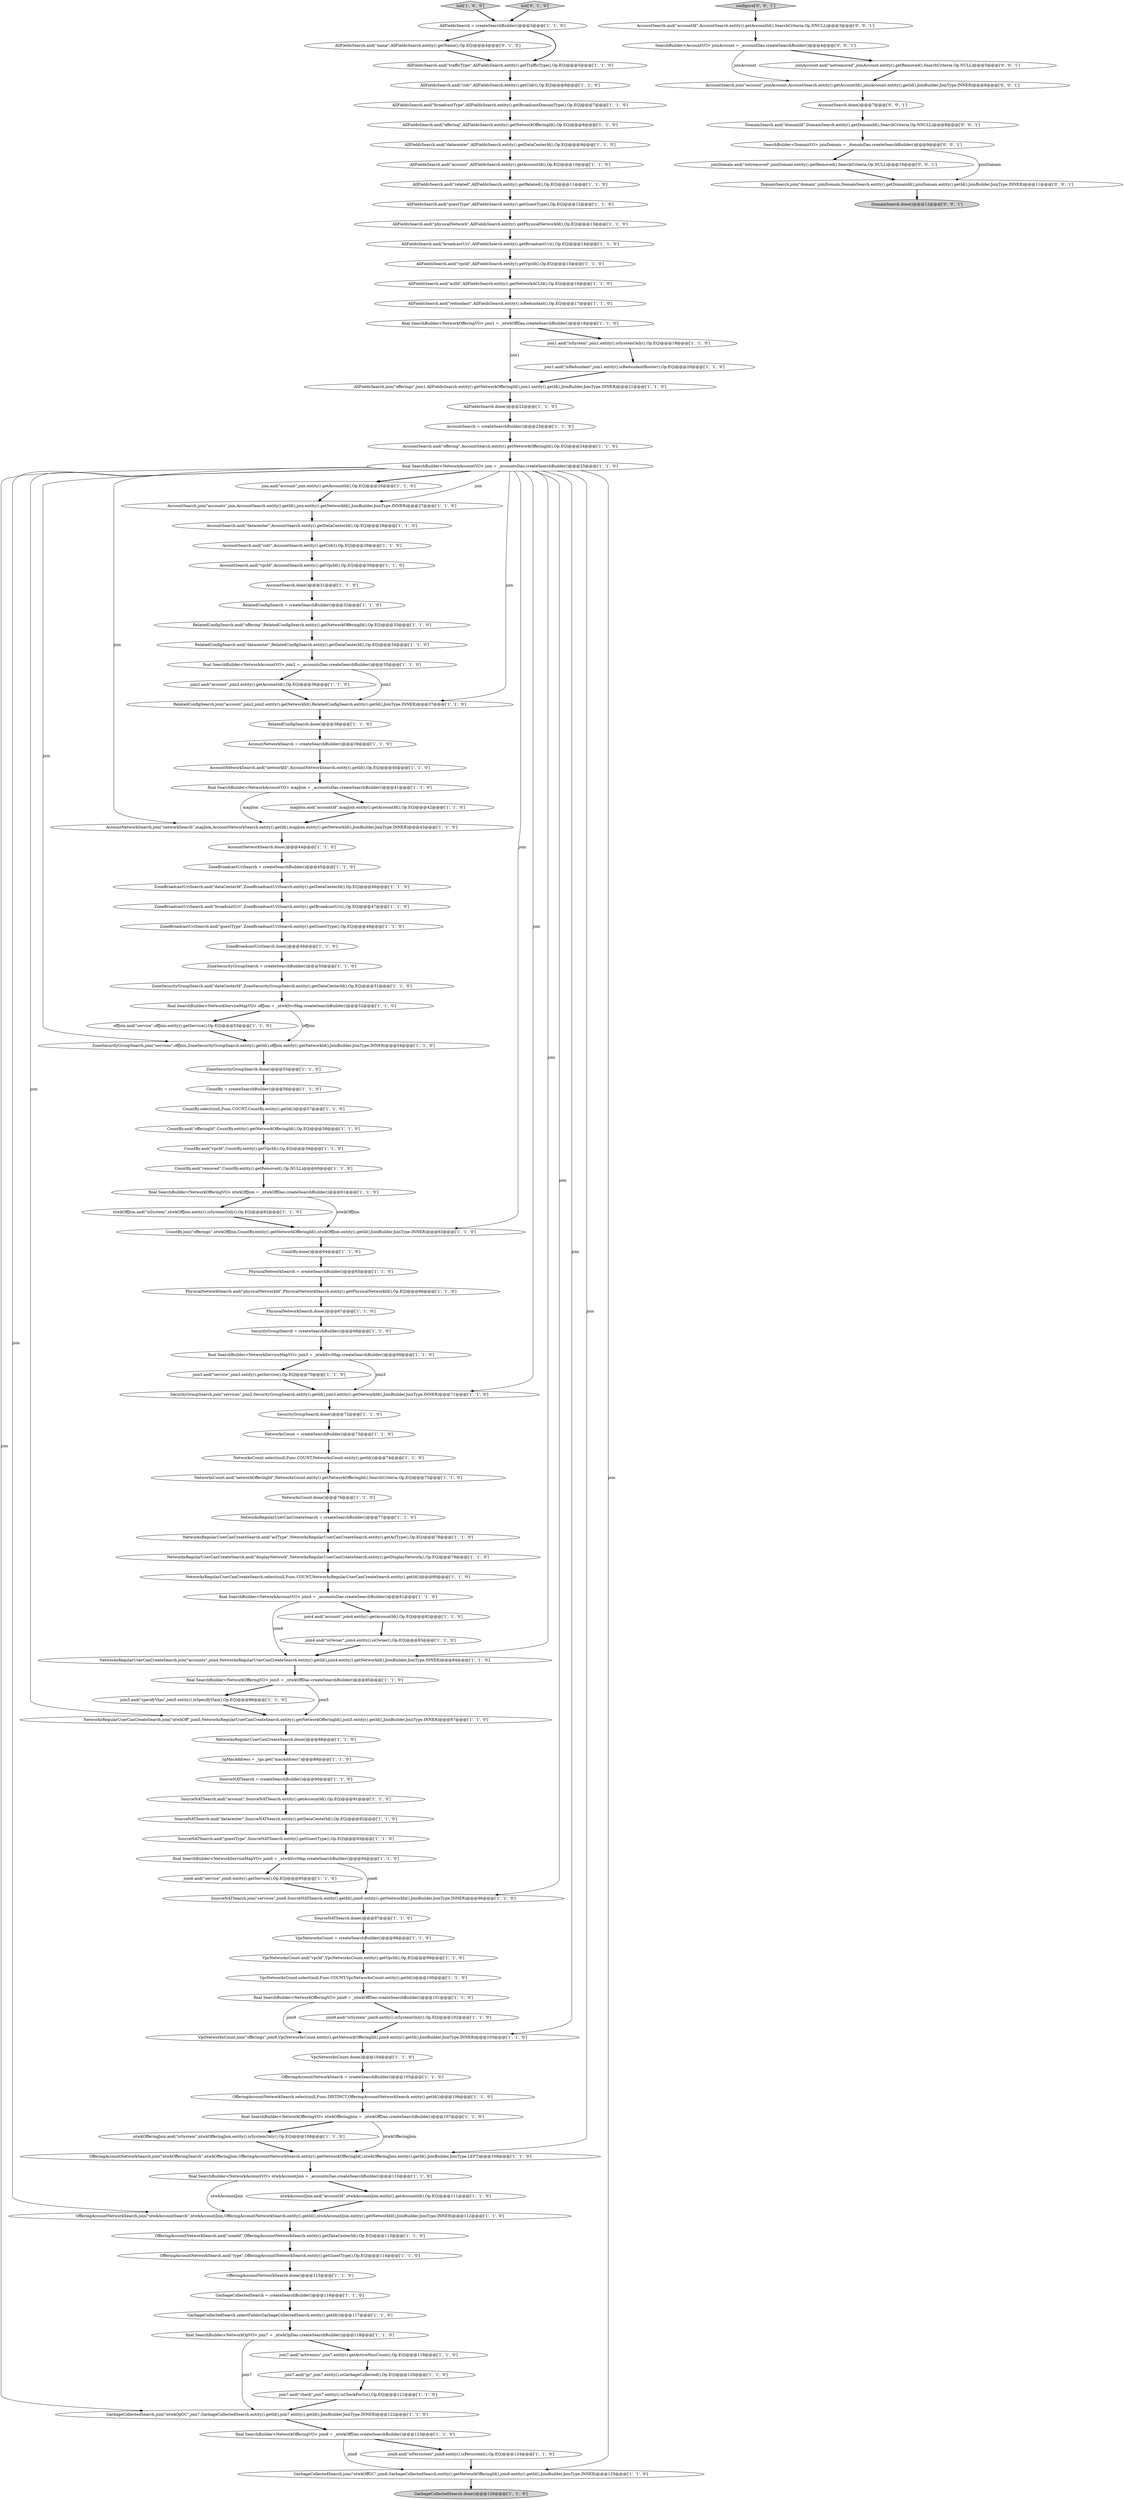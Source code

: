 digraph {
104 [style = filled, label = "final SearchBuilder<NetworkOfferingVO> join9 = _ntwkOffDao.createSearchBuilder()@@@101@@@['1', '1', '0']", fillcolor = white, shape = ellipse image = "AAA0AAABBB1BBB"];
133 [style = filled, label = "SearchBuilder<DomainVO> joinDomain = _domainDao.createSearchBuilder()@@@9@@@['0', '0', '1']", fillcolor = white, shape = ellipse image = "AAA0AAABBB3BBB"];
65 [style = filled, label = "final SearchBuilder<NetworkServiceMapVO> offJoin = _ntwkSvcMap.createSearchBuilder()@@@52@@@['1', '1', '0']", fillcolor = white, shape = ellipse image = "AAA0AAABBB1BBB"];
70 [style = filled, label = "AllFieldsSearch.and(\"offering\",AllFieldsSearch.entity().getNetworkOfferingId(),Op.EQ)@@@8@@@['1', '1', '0']", fillcolor = white, shape = ellipse image = "AAA0AAABBB1BBB"];
19 [style = filled, label = "CountBy.and(\"offeringId\",CountBy.entity().getNetworkOfferingId(),Op.EQ)@@@58@@@['1', '1', '0']", fillcolor = white, shape = ellipse image = "AAA0AAABBB1BBB"];
36 [style = filled, label = "AccountNetworkSearch.join(\"networkSearch\",mapJoin,AccountNetworkSearch.entity().getId(),mapJoin.entity().getNetworkId(),JoinBuilder.JoinType.INNER)@@@43@@@['1', '1', '0']", fillcolor = white, shape = ellipse image = "AAA0AAABBB1BBB"];
92 [style = filled, label = "final SearchBuilder<NetworkAccountVO> mapJoin = _accountsDao.createSearchBuilder()@@@41@@@['1', '1', '0']", fillcolor = white, shape = ellipse image = "AAA0AAABBB1BBB"];
75 [style = filled, label = "SecurityGroupSearch.done()@@@72@@@['1', '1', '0']", fillcolor = white, shape = ellipse image = "AAA0AAABBB1BBB"];
126 [style = filled, label = "AccountSearch.join(\"account\",joinAccount,AccountSearch.entity().getAccountId(),joinAccount.entity().getId(),JoinBuilder.JoinType.INNER)@@@6@@@['0', '0', '1']", fillcolor = white, shape = ellipse image = "AAA0AAABBB3BBB"];
113 [style = filled, label = "SecurityGroupSearch.join(\"services\",join3,SecurityGroupSearch.entity().getId(),join3.entity().getNetworkId(),JoinBuilder.JoinType.INNER)@@@71@@@['1', '1', '0']", fillcolor = white, shape = ellipse image = "AAA0AAABBB1BBB"];
50 [style = filled, label = "OfferingAccountNetworkSearch.join(\"ntwkAccountSearch\",ntwkAccountJoin,OfferingAccountNetworkSearch.entity().getId(),ntwkAccountJoin.entity().getNetworkId(),JoinBuilder.JoinType.INNER)@@@112@@@['1', '1', '0']", fillcolor = white, shape = ellipse image = "AAA0AAABBB1BBB"];
108 [style = filled, label = "AllFieldsSearch.and(\"aclId\",AllFieldsSearch.entity().getNetworkACLId(),Op.EQ)@@@16@@@['1', '1', '0']", fillcolor = white, shape = ellipse image = "AAA0AAABBB1BBB"];
14 [style = filled, label = "OfferingAccountNetworkSearch = createSearchBuilder()@@@105@@@['1', '1', '0']", fillcolor = white, shape = ellipse image = "AAA0AAABBB1BBB"];
76 [style = filled, label = "AllFieldsSearch.and(\"broadcastType\",AllFieldsSearch.entity().getBroadcastDomainType(),Op.EQ)@@@7@@@['1', '1', '0']", fillcolor = white, shape = ellipse image = "AAA0AAABBB1BBB"];
3 [style = filled, label = "SourceNATSearch.join(\"services\",join6,SourceNATSearch.entity().getId(),join6.entity().getNetworkId(),JoinBuilder.JoinType.INNER)@@@96@@@['1', '1', '0']", fillcolor = white, shape = ellipse image = "AAA0AAABBB1BBB"];
11 [style = filled, label = "join.and(\"account\",join.entity().getAccountId(),Op.EQ)@@@26@@@['1', '1', '0']", fillcolor = white, shape = ellipse image = "AAA0AAABBB1BBB"];
30 [style = filled, label = "ntwkOffJoin.and(\"isSystem\",ntwkOffJoin.entity().isSystemOnly(),Op.EQ)@@@62@@@['1', '1', '0']", fillcolor = white, shape = ellipse image = "AAA0AAABBB1BBB"];
78 [style = filled, label = "final SearchBuilder<NetworkServiceMapVO> join3 = _ntwkSvcMap.createSearchBuilder()@@@69@@@['1', '1', '0']", fillcolor = white, shape = ellipse image = "AAA0AAABBB1BBB"];
88 [style = filled, label = "AllFieldsSearch.and(\"vpcId\",AllFieldsSearch.entity().getVpcId(),Op.EQ)@@@15@@@['1', '1', '0']", fillcolor = white, shape = ellipse image = "AAA0AAABBB1BBB"];
114 [style = filled, label = "final SearchBuilder<NetworkAccountVO> join2 = _accountsDao.createSearchBuilder()@@@35@@@['1', '1', '0']", fillcolor = white, shape = ellipse image = "AAA0AAABBB1BBB"];
10 [style = filled, label = "join7.and(\"check\",join7.entity().isCheckForGc(),Op.EQ)@@@121@@@['1', '1', '0']", fillcolor = white, shape = ellipse image = "AAA0AAABBB1BBB"];
2 [style = filled, label = "RelatedConfigSearch.join(\"account\",join2,join2.entity().getNetworkId(),RelatedConfigSearch.entity().getId(),JoinType.INNER)@@@37@@@['1', '1', '0']", fillcolor = white, shape = ellipse image = "AAA0AAABBB1BBB"];
42 [style = filled, label = "OfferingAccountNetworkSearch.and(\"zoneId\",OfferingAccountNetworkSearch.entity().getDataCenterId(),Op.EQ)@@@113@@@['1', '1', '0']", fillcolor = white, shape = ellipse image = "AAA0AAABBB1BBB"];
79 [style = filled, label = "ZoneBroadcastUriSearch.and(\"broadcastUri\",ZoneBroadcastUriSearch.entity().getBroadcastUri(),Op.EQ)@@@47@@@['1', '1', '0']", fillcolor = white, shape = ellipse image = "AAA0AAABBB1BBB"];
102 [style = filled, label = "ZoneBroadcastUriSearch.done()@@@49@@@['1', '1', '0']", fillcolor = white, shape = ellipse image = "AAA0AAABBB1BBB"];
55 [style = filled, label = "CountBy = createSearchBuilder()@@@56@@@['1', '1', '0']", fillcolor = white, shape = ellipse image = "AAA0AAABBB1BBB"];
40 [style = filled, label = "mapJoin.and(\"accountId\",mapJoin.entity().getAccountId(),Op.EQ)@@@42@@@['1', '1', '0']", fillcolor = white, shape = ellipse image = "AAA0AAABBB1BBB"];
101 [style = filled, label = "GarbageCollectedSearch = createSearchBuilder()@@@116@@@['1', '1', '0']", fillcolor = white, shape = ellipse image = "AAA0AAABBB1BBB"];
116 [style = filled, label = "final SearchBuilder<NetworkOfferingVO> ntwkOffJoin = _ntwkOffDao.createSearchBuilder()@@@61@@@['1', '1', '0']", fillcolor = white, shape = ellipse image = "AAA0AAABBB1BBB"];
66 [style = filled, label = "OfferingAccountNetworkSearch.select(null,Func.DISTINCT,OfferingAccountNetworkSearch.entity().getId())@@@106@@@['1', '1', '0']", fillcolor = white, shape = ellipse image = "AAA0AAABBB1BBB"];
82 [style = filled, label = "GarbageCollectedSearch.done()@@@126@@@['1', '1', '0']", fillcolor = lightgray, shape = ellipse image = "AAA0AAABBB1BBB"];
103 [style = filled, label = "ntwkOfferingJoin.and(\"isSystem\",ntwkOfferingJoin.entity().isSystemOnly(),Op.EQ)@@@108@@@['1', '1', '0']", fillcolor = white, shape = ellipse image = "AAA0AAABBB1BBB"];
72 [style = filled, label = "AllFieldsSearch.and(\"physicalNetwork\",AllFieldsSearch.entity().getPhysicalNetworkId(),Op.EQ)@@@13@@@['1', '1', '0']", fillcolor = white, shape = ellipse image = "AAA0AAABBB1BBB"];
117 [style = filled, label = "GarbageCollectedSearch.selectFields(GarbageCollectedSearch.entity().getId())@@@117@@@['1', '1', '0']", fillcolor = white, shape = ellipse image = "AAA0AAABBB1BBB"];
115 [style = filled, label = "join2.and(\"account\",join2.entity().getAccountId(),Op.EQ)@@@36@@@['1', '1', '0']", fillcolor = white, shape = ellipse image = "AAA0AAABBB1BBB"];
39 [style = filled, label = "ZoneSecurityGroupSearch.join(\"services\",offJoin,ZoneSecurityGroupSearch.entity().getId(),offJoin.entity().getNetworkId(),JoinBuilder.JoinType.INNER)@@@54@@@['1', '1', '0']", fillcolor = white, shape = ellipse image = "AAA0AAABBB1BBB"];
74 [style = filled, label = "PhysicalNetworkSearch = createSearchBuilder()@@@65@@@['1', '1', '0']", fillcolor = white, shape = ellipse image = "AAA0AAABBB1BBB"];
95 [style = filled, label = "AccountSearch.and(\"offering\",AccountSearch.entity().getNetworkOfferingId(),Op.EQ)@@@24@@@['1', '1', '0']", fillcolor = white, shape = ellipse image = "AAA0AAABBB1BBB"];
15 [style = filled, label = "CountBy.and(\"vpcId\",CountBy.entity().getVpcId(),Op.EQ)@@@59@@@['1', '1', '0']", fillcolor = white, shape = ellipse image = "AAA0AAABBB1BBB"];
118 [style = filled, label = "NetworksCount.and(\"networkOfferingId\",NetworksCount.entity().getNetworkOfferingId(),SearchCriteria.Op.EQ)@@@75@@@['1', '1', '0']", fillcolor = white, shape = ellipse image = "AAA0AAABBB1BBB"];
6 [style = filled, label = "OfferingAccountNetworkSearch.done()@@@115@@@['1', '1', '0']", fillcolor = white, shape = ellipse image = "AAA0AAABBB1BBB"];
16 [style = filled, label = "CountBy.and(\"removed\",CountBy.entity().getRemoved(),Op.NULL)@@@60@@@['1', '1', '0']", fillcolor = white, shape = ellipse image = "AAA0AAABBB1BBB"];
23 [style = filled, label = "VpcNetworksCount.and(\"vpcId\",VpcNetworksCount.entity().getVpcId(),Op.EQ)@@@99@@@['1', '1', '0']", fillcolor = white, shape = ellipse image = "AAA0AAABBB1BBB"];
57 [style = filled, label = "join4.and(\"isOwner\",join4.entity().isOwner(),Op.EQ)@@@83@@@['1', '1', '0']", fillcolor = white, shape = ellipse image = "AAA0AAABBB1BBB"];
29 [style = filled, label = "join1.and(\"isRedundant\",join1.entity().isRedundantRouter(),Op.EQ)@@@20@@@['1', '1', '0']", fillcolor = white, shape = ellipse image = "AAA0AAABBB1BBB"];
26 [style = filled, label = "CountBy.select(null,Func.COUNT,CountBy.entity().getId())@@@57@@@['1', '1', '0']", fillcolor = white, shape = ellipse image = "AAA0AAABBB1BBB"];
49 [style = filled, label = "final SearchBuilder<NetworkAccountVO> join = _accountsDao.createSearchBuilder()@@@25@@@['1', '1', '0']", fillcolor = white, shape = ellipse image = "AAA0AAABBB1BBB"];
135 [style = filled, label = "joinDomain.and(\"notremoved\",joinDomain.entity().getRemoved(),SearchCriteria.Op.NULL)@@@10@@@['0', '0', '1']", fillcolor = white, shape = ellipse image = "AAA0AAABBB3BBB"];
100 [style = filled, label = "final SearchBuilder<NetworkOfferingVO> join5 = _ntwkOffDao.createSearchBuilder()@@@85@@@['1', '1', '0']", fillcolor = white, shape = ellipse image = "AAA0AAABBB1BBB"];
52 [style = filled, label = "final SearchBuilder<NetworkOpVO> join7 = _ntwkOpDao.createSearchBuilder()@@@118@@@['1', '1', '0']", fillcolor = white, shape = ellipse image = "AAA0AAABBB1BBB"];
31 [style = filled, label = "ntwkAccountJoin.and(\"accountId\",ntwkAccountJoin.entity().getAccountId(),Op.EQ)@@@111@@@['1', '1', '0']", fillcolor = white, shape = ellipse image = "AAA0AAABBB1BBB"];
98 [style = filled, label = "AccountSearch.join(\"accounts\",join,AccountSearch.entity().getId(),join.entity().getNetworkId(),JoinBuilder.JoinType.INNER)@@@27@@@['1', '1', '0']", fillcolor = white, shape = ellipse image = "AAA0AAABBB1BBB"];
32 [style = filled, label = "SourceNATSearch.and(\"guestType\",SourceNATSearch.entity().getGuestType(),Op.EQ)@@@93@@@['1', '1', '0']", fillcolor = white, shape = ellipse image = "AAA0AAABBB1BBB"];
51 [style = filled, label = "VpcNetworksCount.select(null,Func.COUNT,VpcNetworksCount.entity().getId())@@@100@@@['1', '1', '0']", fillcolor = white, shape = ellipse image = "AAA0AAABBB1BBB"];
69 [style = filled, label = "ZoneBroadcastUriSearch.and(\"guestType\",ZoneBroadcastUriSearch.entity().getGuestType(),Op.EQ)@@@48@@@['1', '1', '0']", fillcolor = white, shape = ellipse image = "AAA0AAABBB1BBB"];
13 [style = filled, label = "AccountSearch.done()@@@31@@@['1', '1', '0']", fillcolor = white, shape = ellipse image = "AAA0AAABBB1BBB"];
109 [style = filled, label = "NetworksRegularUserCanCreateSearch.and(\"displayNetwork\",NetworksRegularUserCanCreateSearch.entity().getDisplayNetwork(),Op.EQ)@@@79@@@['1', '1', '0']", fillcolor = white, shape = ellipse image = "AAA0AAABBB1BBB"];
47 [style = filled, label = "PhysicalNetworkSearch.done()@@@67@@@['1', '1', '0']", fillcolor = white, shape = ellipse image = "AAA0AAABBB1BBB"];
87 [style = filled, label = "VpcNetworksCount.join(\"offerings\",join9,VpcNetworksCount.entity().getNetworkOfferingId(),join9.entity().getId(),JoinBuilder.JoinType.INNER)@@@103@@@['1', '1', '0']", fillcolor = white, shape = ellipse image = "AAA0AAABBB1BBB"];
93 [style = filled, label = "OfferingAccountNetworkSearch.join(\"ntwkOfferingSearch\",ntwkOfferingJoin,OfferingAccountNetworkSearch.entity().getNetworkOfferingId(),ntwkOfferingJoin.entity().getId(),JoinBuilder.JoinType.LEFT)@@@109@@@['1', '1', '0']", fillcolor = white, shape = ellipse image = "AAA0AAABBB1BBB"];
17 [style = filled, label = "join7.and(\"activenics\",join7.entity().getActiveNicsCount(),Op.EQ)@@@119@@@['1', '1', '0']", fillcolor = white, shape = ellipse image = "AAA0AAABBB1BBB"];
83 [style = filled, label = "final SearchBuilder<NetworkOfferingVO> join1 = _ntwkOffDao.createSearchBuilder()@@@18@@@['1', '1', '0']", fillcolor = white, shape = ellipse image = "AAA0AAABBB1BBB"];
130 [style = filled, label = "joinAccount.and(\"notremoved\",joinAccount.entity().getRemoved(),SearchCriteria.Op.NULL)@@@5@@@['0', '0', '1']", fillcolor = white, shape = ellipse image = "AAA0AAABBB3BBB"];
25 [style = filled, label = "AllFieldsSearch.and(\"related\",AllFieldsSearch.entity().getRelated(),Op.EQ)@@@11@@@['1', '1', '0']", fillcolor = white, shape = ellipse image = "AAA0AAABBB1BBB"];
123 [style = filled, label = "VpcNetworksCount.done()@@@104@@@['1', '1', '0']", fillcolor = white, shape = ellipse image = "AAA0AAABBB1BBB"];
53 [style = filled, label = "final SearchBuilder<NetworkAccountVO> join4 = _accountsDao.createSearchBuilder()@@@81@@@['1', '1', '0']", fillcolor = white, shape = ellipse image = "AAA0AAABBB1BBB"];
110 [style = filled, label = "ZoneSecurityGroupSearch = createSearchBuilder()@@@50@@@['1', '1', '0']", fillcolor = white, shape = ellipse image = "AAA0AAABBB1BBB"];
131 [style = filled, label = "configure['0', '0', '1']", fillcolor = lightgray, shape = diamond image = "AAA0AAABBB3BBB"];
134 [style = filled, label = "AccountSearch.done()@@@7@@@['0', '0', '1']", fillcolor = white, shape = ellipse image = "AAA0AAABBB3BBB"];
8 [style = filled, label = "AllFieldsSearch.done()@@@22@@@['1', '1', '0']", fillcolor = white, shape = ellipse image = "AAA0AAABBB1BBB"];
122 [style = filled, label = "NetworksCount = createSearchBuilder()@@@73@@@['1', '1', '0']", fillcolor = white, shape = ellipse image = "AAA0AAABBB1BBB"];
96 [style = filled, label = "RelatedConfigSearch = createSearchBuilder()@@@32@@@['1', '1', '0']", fillcolor = white, shape = ellipse image = "AAA0AAABBB1BBB"];
119 [style = filled, label = "AllFieldsSearch.and(\"guestType\",AllFieldsSearch.entity().getGuestType(),Op.EQ)@@@12@@@['1', '1', '0']", fillcolor = white, shape = ellipse image = "AAA0AAABBB1BBB"];
61 [style = filled, label = "SourceNATSearch.done()@@@97@@@['1', '1', '0']", fillcolor = white, shape = ellipse image = "AAA0AAABBB1BBB"];
64 [style = filled, label = "SourceNATSearch.and(\"account\",SourceNATSearch.entity().getAccountId(),Op.EQ)@@@91@@@['1', '1', '0']", fillcolor = white, shape = ellipse image = "AAA0AAABBB1BBB"];
37 [style = filled, label = "AllFieldsSearch.join(\"offerings\",join1,AllFieldsSearch.entity().getNetworkOfferingId(),join1.entity().getId(),JoinBuilder.JoinType.INNER)@@@21@@@['1', '1', '0']", fillcolor = white, shape = ellipse image = "AAA0AAABBB1BBB"];
34 [style = filled, label = "final SearchBuilder<NetworkOfferingVO> ntwkOfferingJoin = _ntwkOffDao.createSearchBuilder()@@@107@@@['1', '1', '0']", fillcolor = white, shape = ellipse image = "AAA0AAABBB1BBB"];
43 [style = filled, label = "SourceNATSearch = createSearchBuilder()@@@90@@@['1', '1', '0']", fillcolor = white, shape = ellipse image = "AAA0AAABBB1BBB"];
71 [style = filled, label = "NetworksCount.select(null,Func.COUNT,NetworksCount.entity().getId())@@@74@@@['1', '1', '0']", fillcolor = white, shape = ellipse image = "AAA0AAABBB1BBB"];
1 [style = filled, label = "join3.and(\"service\",join3.entity().getService(),Op.EQ)@@@70@@@['1', '1', '0']", fillcolor = white, shape = ellipse image = "AAA0AAABBB1BBB"];
128 [style = filled, label = "DomainSearch.and(\"domainId\",DomainSearch.entity().getDomainId(),SearchCriteria.Op.NNULL)@@@8@@@['0', '0', '1']", fillcolor = white, shape = ellipse image = "AAA0AAABBB3BBB"];
62 [style = filled, label = "AllFieldsSearch.and(\"broadcastUri\",AllFieldsSearch.entity().getBroadcastUri(),Op.EQ)@@@14@@@['1', '1', '0']", fillcolor = white, shape = ellipse image = "AAA0AAABBB1BBB"];
111 [style = filled, label = "ZoneBroadcastUriSearch.and(\"dataCenterId\",ZoneBroadcastUriSearch.entity().getDataCenterId(),Op.EQ)@@@46@@@['1', '1', '0']", fillcolor = white, shape = ellipse image = "AAA0AAABBB1BBB"];
22 [style = filled, label = "AllFieldsSearch.and(\"redundant\",AllFieldsSearch.entity().isRedundant(),Op.EQ)@@@17@@@['1', '1', '0']", fillcolor = white, shape = ellipse image = "AAA0AAABBB1BBB"];
84 [style = filled, label = "GarbageCollectedSearch.join(\"ntwkOpGC\",join7,GarbageCollectedSearch.entity().getId(),join7.entity().getId(),JoinBuilder.JoinType.INNER)@@@122@@@['1', '1', '0']", fillcolor = white, shape = ellipse image = "AAA0AAABBB1BBB"];
18 [style = filled, label = "RelatedConfigSearch.and(\"offering\",RelatedConfigSearch.entity().getNetworkOfferingId(),Op.EQ)@@@33@@@['1', '1', '0']", fillcolor = white, shape = ellipse image = "AAA0AAABBB1BBB"];
97 [style = filled, label = "AllFieldsSearch.and(\"account\",AllFieldsSearch.entity().getAccountId(),Op.EQ)@@@10@@@['1', '1', '0']", fillcolor = white, shape = ellipse image = "AAA0AAABBB1BBB"];
86 [style = filled, label = "join4.and(\"account\",join4.entity().getAccountId(),Op.EQ)@@@82@@@['1', '1', '0']", fillcolor = white, shape = ellipse image = "AAA0AAABBB1BBB"];
105 [style = filled, label = "join9.and(\"isSystem\",join9.entity().isSystemOnly(),Op.EQ)@@@102@@@['1', '1', '0']", fillcolor = white, shape = ellipse image = "AAA0AAABBB1BBB"];
7 [style = filled, label = "join6.and(\"service\",join6.entity().getService(),Op.EQ)@@@95@@@['1', '1', '0']", fillcolor = white, shape = ellipse image = "AAA0AAABBB1BBB"];
0 [style = filled, label = "AllFieldsSearch.and(\"cidr\",AllFieldsSearch.entity().getCidr(),Op.EQ)@@@6@@@['1', '1', '0']", fillcolor = white, shape = ellipse image = "AAA0AAABBB1BBB"];
28 [style = filled, label = "AccountSearch.and(\"datacenter\",AccountSearch.entity().getDataCenterId(),Op.EQ)@@@28@@@['1', '1', '0']", fillcolor = white, shape = ellipse image = "AAA0AAABBB1BBB"];
89 [style = filled, label = "ZoneSecurityGroupSearch.done()@@@55@@@['1', '1', '0']", fillcolor = white, shape = ellipse image = "AAA0AAABBB1BBB"];
38 [style = filled, label = "AccountSearch.and(\"cidr\",AccountSearch.entity().getCidr(),Op.EQ)@@@29@@@['1', '1', '0']", fillcolor = white, shape = ellipse image = "AAA0AAABBB1BBB"];
24 [style = filled, label = "join8.and(\"isPersistent\",join8.entity().isPersistent(),Op.EQ)@@@124@@@['1', '1', '0']", fillcolor = white, shape = ellipse image = "AAA0AAABBB1BBB"];
35 [style = filled, label = "AccountNetworkSearch.done()@@@44@@@['1', '1', '0']", fillcolor = white, shape = ellipse image = "AAA0AAABBB1BBB"];
112 [style = filled, label = "NetworksRegularUserCanCreateSearch.select(null,Func.COUNT,NetworksRegularUserCanCreateSearch.entity().getId())@@@80@@@['1', '1', '0']", fillcolor = white, shape = ellipse image = "AAA0AAABBB1BBB"];
94 [style = filled, label = "OfferingAccountNetworkSearch.and(\"type\",OfferingAccountNetworkSearch.entity().getGuestType(),Op.EQ)@@@114@@@['1', '1', '0']", fillcolor = white, shape = ellipse image = "AAA0AAABBB1BBB"];
4 [style = filled, label = "ZoneSecurityGroupSearch.and(\"dataCenterId\",ZoneSecurityGroupSearch.entity().getDataCenterId(),Op.EQ)@@@51@@@['1', '1', '0']", fillcolor = white, shape = ellipse image = "AAA0AAABBB1BBB"];
80 [style = filled, label = "NetworksRegularUserCanCreateSearch = createSearchBuilder()@@@77@@@['1', '1', '0']", fillcolor = white, shape = ellipse image = "AAA0AAABBB1BBB"];
90 [style = filled, label = "RelatedConfigSearch.and(\"datacenter\",RelatedConfigSearch.entity().getDataCenterId(),Op.EQ)@@@34@@@['1', '1', '0']", fillcolor = white, shape = ellipse image = "AAA0AAABBB1BBB"];
54 [style = filled, label = "join5.and(\"specifyVlan\",join5.entity().isSpecifyVlan(),Op.EQ)@@@86@@@['1', '1', '0']", fillcolor = white, shape = ellipse image = "AAA0AAABBB1BBB"];
124 [style = filled, label = "AllFieldsSearch.and(\"name\",AllFieldsSearch.entity().getName(),Op.EQ)@@@4@@@['0', '1', '0']", fillcolor = white, shape = ellipse image = "AAA1AAABBB2BBB"];
44 [style = filled, label = "GarbageCollectedSearch.join(\"ntwkOffGC\",join8,GarbageCollectedSearch.entity().getNetworkOfferingId(),join8.entity().getId(),JoinBuilder.JoinType.INNER)@@@125@@@['1', '1', '0']", fillcolor = white, shape = ellipse image = "AAA0AAABBB1BBB"];
5 [style = filled, label = "PhysicalNetworkSearch.and(\"physicalNetworkId\",PhysicalNetworkSearch.entity().getPhysicalNetworkId(),Op.EQ)@@@66@@@['1', '1', '0']", fillcolor = white, shape = ellipse image = "AAA0AAABBB1BBB"];
77 [style = filled, label = "join1.and(\"isSystem\",join1.entity().isSystemOnly(),Op.EQ)@@@19@@@['1', '1', '0']", fillcolor = white, shape = ellipse image = "AAA0AAABBB1BBB"];
63 [style = filled, label = "final SearchBuilder<NetworkAccountVO> ntwkAccountJoin = _accountsDao.createSearchBuilder()@@@110@@@['1', '1', '0']", fillcolor = white, shape = ellipse image = "AAA0AAABBB1BBB"];
127 [style = filled, label = "SearchBuilder<AccountVO> joinAccount = _accountDao.createSearchBuilder()@@@4@@@['0', '0', '1']", fillcolor = white, shape = ellipse image = "AAA0AAABBB3BBB"];
12 [style = filled, label = "AllFieldsSearch = createSearchBuilder()@@@3@@@['1', '1', '0']", fillcolor = white, shape = ellipse image = "AAA0AAABBB1BBB"];
91 [style = filled, label = "AccountNetworkSearch.and(\"networkId\",AccountNetworkSearch.entity().getId(),Op.EQ)@@@40@@@['1', '1', '0']", fillcolor = white, shape = ellipse image = "AAA0AAABBB1BBB"];
59 [style = filled, label = "AccountSearch = createSearchBuilder()@@@23@@@['1', '1', '0']", fillcolor = white, shape = ellipse image = "AAA0AAABBB1BBB"];
120 [style = filled, label = "SecurityGroupSearch = createSearchBuilder()@@@68@@@['1', '1', '0']", fillcolor = white, shape = ellipse image = "AAA0AAABBB1BBB"];
46 [style = filled, label = "CountBy.join(\"offerings\",ntwkOffJoin,CountBy.entity().getNetworkOfferingId(),ntwkOffJoin.entity().getId(),JoinBuilder.JoinType.INNER)@@@63@@@['1', '1', '0']", fillcolor = white, shape = ellipse image = "AAA0AAABBB1BBB"];
67 [style = filled, label = "NetworksRegularUserCanCreateSearch.and(\"aclType\",NetworksRegularUserCanCreateSearch.entity().getAclType(),Op.EQ)@@@78@@@['1', '1', '0']", fillcolor = white, shape = ellipse image = "AAA0AAABBB1BBB"];
85 [style = filled, label = "SourceNATSearch.and(\"datacenter\",SourceNATSearch.entity().getDataCenterId(),Op.EQ)@@@92@@@['1', '1', '0']", fillcolor = white, shape = ellipse image = "AAA0AAABBB1BBB"];
81 [style = filled, label = "AllFieldsSearch.and(\"datacenter\",AllFieldsSearch.entity().getDataCenterId(),Op.EQ)@@@9@@@['1', '1', '0']", fillcolor = white, shape = ellipse image = "AAA0AAABBB1BBB"];
56 [style = filled, label = "_tgMacAddress = _tgs.get(\"macAddress\")@@@89@@@['1', '1', '0']", fillcolor = white, shape = ellipse image = "AAA0AAABBB1BBB"];
27 [style = filled, label = "ZoneBroadcastUriSearch = createSearchBuilder()@@@45@@@['1', '1', '0']", fillcolor = white, shape = ellipse image = "AAA0AAABBB1BBB"];
107 [style = filled, label = "final SearchBuilder<NetworkOfferingVO> join8 = _ntwkOffDao.createSearchBuilder()@@@123@@@['1', '1', '0']", fillcolor = white, shape = ellipse image = "AAA0AAABBB1BBB"];
45 [style = filled, label = "RelatedConfigSearch.done()@@@38@@@['1', '1', '0']", fillcolor = white, shape = ellipse image = "AAA0AAABBB1BBB"];
41 [style = filled, label = "AllFieldsSearch.and(\"trafficType\",AllFieldsSearch.entity().getTrafficType(),Op.EQ)@@@5@@@['1', '1', '0']", fillcolor = white, shape = ellipse image = "AAA0AAABBB1BBB"];
60 [style = filled, label = "NetworksRegularUserCanCreateSearch.join(\"ntwkOff\",join5,NetworksRegularUserCanCreateSearch.entity().getNetworkOfferingId(),join5.entity().getId(),JoinBuilder.JoinType.INNER)@@@87@@@['1', '1', '0']", fillcolor = white, shape = ellipse image = "AAA0AAABBB1BBB"];
129 [style = filled, label = "DomainSearch.join(\"domain\",joinDomain,DomainSearch.entity().getDomainId(),joinDomain.entity().getId(),JoinBuilder.JoinType.INNER)@@@11@@@['0', '0', '1']", fillcolor = white, shape = ellipse image = "AAA0AAABBB3BBB"];
121 [style = filled, label = "NetworksRegularUserCanCreateSearch.join(\"accounts\",join4,NetworksRegularUserCanCreateSearch.entity().getId(),join4.entity().getNetworkId(),JoinBuilder.JoinType.INNER)@@@84@@@['1', '1', '0']", fillcolor = white, shape = ellipse image = "AAA0AAABBB1BBB"];
136 [style = filled, label = "DomainSearch.done()@@@12@@@['0', '0', '1']", fillcolor = lightgray, shape = ellipse image = "AAA0AAABBB3BBB"];
21 [style = filled, label = "VpcNetworksCount = createSearchBuilder()@@@98@@@['1', '1', '0']", fillcolor = white, shape = ellipse image = "AAA0AAABBB1BBB"];
99 [style = filled, label = "join7.and(\"gc\",join7.entity().isGarbageCollected(),Op.EQ)@@@120@@@['1', '1', '0']", fillcolor = white, shape = ellipse image = "AAA0AAABBB1BBB"];
68 [style = filled, label = "init['1', '0', '0']", fillcolor = lightgray, shape = diamond image = "AAA0AAABBB1BBB"];
106 [style = filled, label = "final SearchBuilder<NetworkServiceMapVO> join6 = _ntwkSvcMap.createSearchBuilder()@@@94@@@['1', '1', '0']", fillcolor = white, shape = ellipse image = "AAA0AAABBB1BBB"];
125 [style = filled, label = "init['0', '1', '0']", fillcolor = lightgray, shape = diamond image = "AAA0AAABBB2BBB"];
58 [style = filled, label = "NetworksCount.done()@@@76@@@['1', '1', '0']", fillcolor = white, shape = ellipse image = "AAA0AAABBB1BBB"];
132 [style = filled, label = "AccountSearch.and(\"accountId\",AccountSearch.entity().getAccountId(),SearchCriteria.Op.NNULL)@@@3@@@['0', '0', '1']", fillcolor = white, shape = ellipse image = "AAA0AAABBB3BBB"];
33 [style = filled, label = "CountBy.done()@@@64@@@['1', '1', '0']", fillcolor = white, shape = ellipse image = "AAA0AAABBB1BBB"];
73 [style = filled, label = "offJoin.and(\"service\",offJoin.entity().getService(),Op.EQ)@@@53@@@['1', '1', '0']", fillcolor = white, shape = ellipse image = "AAA0AAABBB1BBB"];
20 [style = filled, label = "NetworksRegularUserCanCreateSearch.done()@@@88@@@['1', '1', '0']", fillcolor = white, shape = ellipse image = "AAA0AAABBB1BBB"];
9 [style = filled, label = "AccountNetworkSearch = createSearchBuilder()@@@39@@@['1', '1', '0']", fillcolor = white, shape = ellipse image = "AAA0AAABBB1BBB"];
48 [style = filled, label = "AccountSearch.and(\"vpcId\",AccountSearch.entity().getVpcId(),Op.EQ)@@@30@@@['1', '1', '0']", fillcolor = white, shape = ellipse image = "AAA0AAABBB1BBB"];
105->87 [style = bold, label=""];
61->21 [style = bold, label=""];
79->69 [style = bold, label=""];
125->12 [style = bold, label=""];
49->11 [style = bold, label=""];
27->111 [style = bold, label=""];
114->2 [style = solid, label="join2"];
12->124 [style = bold, label=""];
22->83 [style = bold, label=""];
110->4 [style = bold, label=""];
70->81 [style = bold, label=""];
104->87 [style = solid, label="join9"];
107->44 [style = solid, label="join8"];
113->75 [style = bold, label=""];
49->39 [style = solid, label="join"];
49->93 [style = solid, label="join"];
62->88 [style = bold, label=""];
31->50 [style = bold, label=""];
69->102 [style = bold, label=""];
135->129 [style = bold, label=""];
133->129 [style = solid, label="joinDomain"];
65->39 [style = solid, label="offJoin"];
39->89 [style = bold, label=""];
52->17 [style = bold, label=""];
100->54 [style = bold, label=""];
106->7 [style = bold, label=""];
44->82 [style = bold, label=""];
2->45 [style = bold, label=""];
83->77 [style = bold, label=""];
132->127 [style = bold, label=""];
75->122 [style = bold, label=""];
117->52 [style = bold, label=""];
20->56 [style = bold, label=""];
127->130 [style = bold, label=""];
11->98 [style = bold, label=""];
111->79 [style = bold, label=""];
15->16 [style = bold, label=""];
18->90 [style = bold, label=""];
109->112 [style = bold, label=""];
104->105 [style = bold, label=""];
84->107 [style = bold, label=""];
129->136 [style = bold, label=""];
86->57 [style = bold, label=""];
57->121 [style = bold, label=""];
48->13 [style = bold, label=""];
36->35 [style = bold, label=""];
131->132 [style = bold, label=""];
17->99 [style = bold, label=""];
92->36 [style = solid, label="mapJoin"];
65->73 [style = bold, label=""];
24->44 [style = bold, label=""];
66->34 [style = bold, label=""];
107->24 [style = bold, label=""];
72->62 [style = bold, label=""];
28->38 [style = bold, label=""];
42->94 [style = bold, label=""];
49->113 [style = solid, label="join"];
81->97 [style = bold, label=""];
99->10 [style = bold, label=""];
106->3 [style = solid, label="join6"];
49->84 [style = solid, label="join"];
51->104 [style = bold, label=""];
119->72 [style = bold, label=""];
55->26 [style = bold, label=""];
78->113 [style = solid, label="join3"];
124->41 [style = bold, label=""];
26->19 [style = bold, label=""];
34->93 [style = solid, label="ntwkOfferingJoin"];
85->32 [style = bold, label=""];
96->18 [style = bold, label=""];
91->92 [style = bold, label=""];
133->135 [style = bold, label=""];
49->121 [style = solid, label="join"];
87->123 [style = bold, label=""];
68->12 [style = bold, label=""];
134->128 [style = bold, label=""];
38->48 [style = bold, label=""];
5->47 [style = bold, label=""];
120->78 [style = bold, label=""];
12->41 [style = bold, label=""];
94->6 [style = bold, label=""];
126->134 [style = bold, label=""];
98->28 [style = bold, label=""];
116->30 [style = bold, label=""];
90->114 [style = bold, label=""];
121->100 [style = bold, label=""];
115->2 [style = bold, label=""];
78->1 [style = bold, label=""];
95->49 [style = bold, label=""];
30->46 [style = bold, label=""];
63->50 [style = solid, label="ntwkAccountJoin"];
8->59 [style = bold, label=""];
89->55 [style = bold, label=""];
114->115 [style = bold, label=""];
49->36 [style = solid, label="join"];
101->117 [style = bold, label=""];
4->65 [style = bold, label=""];
41->0 [style = bold, label=""];
88->108 [style = bold, label=""];
73->39 [style = bold, label=""];
108->22 [style = bold, label=""];
83->37 [style = solid, label="join1"];
49->50 [style = solid, label="join"];
53->121 [style = solid, label="join4"];
13->96 [style = bold, label=""];
49->3 [style = solid, label="join"];
35->27 [style = bold, label=""];
49->44 [style = solid, label="join"];
100->60 [style = solid, label="join5"];
7->3 [style = bold, label=""];
128->133 [style = bold, label=""];
16->116 [style = bold, label=""];
122->71 [style = bold, label=""];
14->66 [style = bold, label=""];
6->101 [style = bold, label=""];
9->91 [style = bold, label=""];
53->86 [style = bold, label=""];
3->61 [style = bold, label=""];
49->46 [style = solid, label="join"];
52->84 [style = solid, label="join7"];
1->113 [style = bold, label=""];
54->60 [style = bold, label=""];
23->51 [style = bold, label=""];
80->67 [style = bold, label=""];
63->31 [style = bold, label=""];
25->119 [style = bold, label=""];
47->120 [style = bold, label=""];
116->46 [style = solid, label="ntwkOffJoin"];
102->110 [style = bold, label=""];
92->40 [style = bold, label=""];
49->87 [style = solid, label="join"];
56->43 [style = bold, label=""];
33->74 [style = bold, label=""];
58->80 [style = bold, label=""];
40->36 [style = bold, label=""];
29->37 [style = bold, label=""];
118->58 [style = bold, label=""];
43->64 [style = bold, label=""];
49->2 [style = solid, label="join"];
45->9 [style = bold, label=""];
19->15 [style = bold, label=""];
10->84 [style = bold, label=""];
49->98 [style = solid, label="join"];
76->70 [style = bold, label=""];
50->42 [style = bold, label=""];
74->5 [style = bold, label=""];
46->33 [style = bold, label=""];
60->20 [style = bold, label=""];
64->85 [style = bold, label=""];
34->103 [style = bold, label=""];
93->63 [style = bold, label=""];
123->14 [style = bold, label=""];
59->95 [style = bold, label=""];
97->25 [style = bold, label=""];
112->53 [style = bold, label=""];
103->93 [style = bold, label=""];
37->8 [style = bold, label=""];
21->23 [style = bold, label=""];
32->106 [style = bold, label=""];
67->109 [style = bold, label=""];
130->126 [style = bold, label=""];
49->60 [style = solid, label="join"];
127->126 [style = solid, label="joinAccount"];
71->118 [style = bold, label=""];
0->76 [style = bold, label=""];
77->29 [style = bold, label=""];
}
